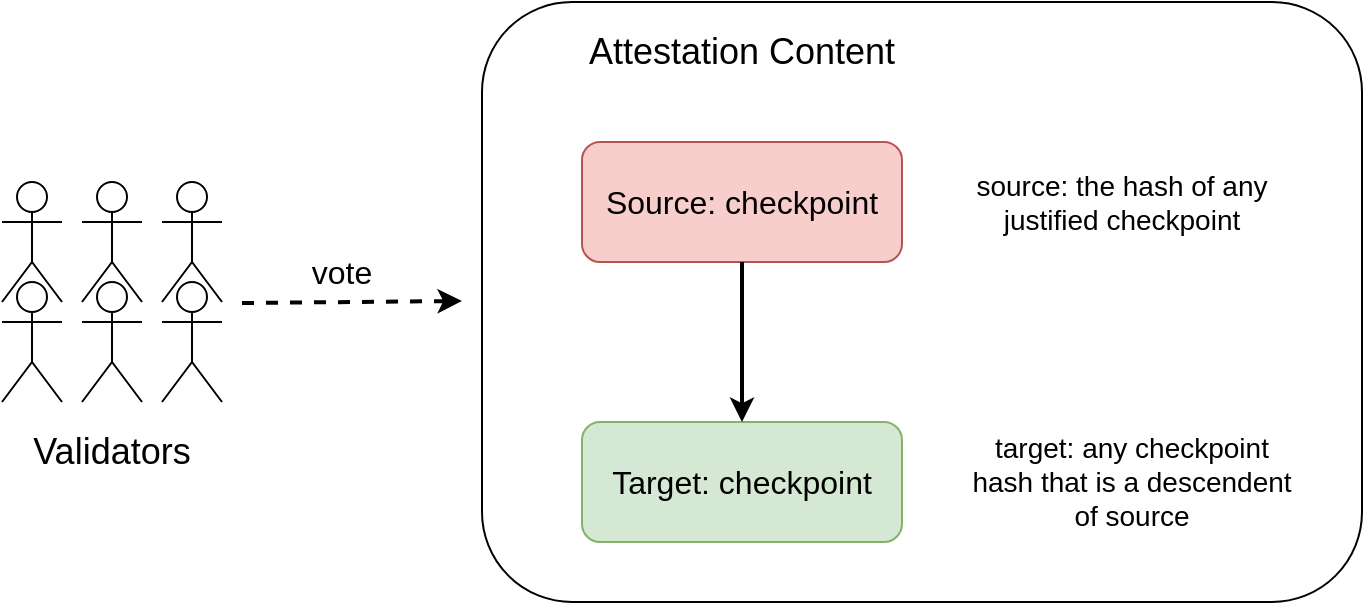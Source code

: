 <mxfile version="20.5.1" type="github">
  <diagram id="YoJwAZ-RUl3W-m6Xv1cu" name="Page-1">
    <mxGraphModel dx="1426" dy="794" grid="1" gridSize="10" guides="1" tooltips="1" connect="1" arrows="1" fold="1" page="1" pageScale="1" pageWidth="850" pageHeight="1100" math="0" shadow="0">
      <root>
        <mxCell id="0" />
        <mxCell id="1" parent="0" />
        <mxCell id="VXQNlc5EsyGMvSzH5ayx-6" value="" style="rounded=1;whiteSpace=wrap;html=1;fontSize=14;fillColor=default;" vertex="1" parent="1">
          <mxGeometry x="310" y="310" width="440" height="300" as="geometry" />
        </mxCell>
        <mxCell id="VXQNlc5EsyGMvSzH5ayx-1" value="&lt;font style=&quot;font-size: 16px;&quot;&gt;Source: checkpoint&lt;/font&gt;" style="rounded=1;whiteSpace=wrap;html=1;fillColor=#f8cecc;strokeColor=#b85450;" vertex="1" parent="1">
          <mxGeometry x="360" y="380" width="160" height="60" as="geometry" />
        </mxCell>
        <mxCell id="VXQNlc5EsyGMvSzH5ayx-2" value="&lt;font style=&quot;font-size: 16px;&quot;&gt;Target: checkpoint&lt;/font&gt;" style="rounded=1;whiteSpace=wrap;html=1;fillColor=#d5e8d4;strokeColor=#82b366;" vertex="1" parent="1">
          <mxGeometry x="360" y="520" width="160" height="60" as="geometry" />
        </mxCell>
        <mxCell id="VXQNlc5EsyGMvSzH5ayx-3" value="&lt;font style=&quot;font-size: 14px;&quot;&gt;source:&amp;nbsp;the hash of any justified checkpoint&lt;/font&gt;" style="text;html=1;strokeColor=none;fillColor=none;align=center;verticalAlign=middle;whiteSpace=wrap;rounded=0;" vertex="1" parent="1">
          <mxGeometry x="550" y="390" width="160" height="40" as="geometry" />
        </mxCell>
        <mxCell id="VXQNlc5EsyGMvSzH5ayx-4" value="&lt;font style=&quot;font-size: 14px;&quot;&gt;target:&amp;nbsp;any checkpoint hash that is a descendent of source&lt;/font&gt;" style="text;html=1;strokeColor=none;fillColor=none;align=center;verticalAlign=middle;whiteSpace=wrap;rounded=0;" vertex="1" parent="1">
          <mxGeometry x="550" y="530" width="170" height="40" as="geometry" />
        </mxCell>
        <mxCell id="VXQNlc5EsyGMvSzH5ayx-5" value="" style="endArrow=classic;html=1;rounded=0;fontSize=14;strokeWidth=2;exitX=0.5;exitY=1;exitDx=0;exitDy=0;entryX=0.5;entryY=0;entryDx=0;entryDy=0;" edge="1" parent="1" source="VXQNlc5EsyGMvSzH5ayx-1" target="VXQNlc5EsyGMvSzH5ayx-2">
          <mxGeometry width="50" height="50" relative="1" as="geometry">
            <mxPoint x="400" y="520" as="sourcePoint" />
            <mxPoint x="450" y="470" as="targetPoint" />
          </mxGeometry>
        </mxCell>
        <mxCell id="VXQNlc5EsyGMvSzH5ayx-7" value="&lt;font style=&quot;font-size: 18px;&quot;&gt;Attestation Content&lt;/font&gt;" style="text;html=1;strokeColor=none;fillColor=none;align=center;verticalAlign=middle;whiteSpace=wrap;rounded=0;fontSize=14;" vertex="1" parent="1">
          <mxGeometry x="345" y="320" width="190" height="30" as="geometry" />
        </mxCell>
        <mxCell id="VXQNlc5EsyGMvSzH5ayx-8" value="" style="shape=umlActor;verticalLabelPosition=bottom;verticalAlign=top;html=1;outlineConnect=0;fontSize=18;fillColor=default;" vertex="1" parent="1">
          <mxGeometry x="70" y="400" width="30" height="60" as="geometry" />
        </mxCell>
        <mxCell id="VXQNlc5EsyGMvSzH5ayx-9" value="" style="shape=umlActor;verticalLabelPosition=bottom;verticalAlign=top;html=1;outlineConnect=0;fontSize=18;fillColor=default;" vertex="1" parent="1">
          <mxGeometry x="110" y="400" width="30" height="60" as="geometry" />
        </mxCell>
        <mxCell id="VXQNlc5EsyGMvSzH5ayx-10" value="" style="shape=umlActor;verticalLabelPosition=bottom;verticalAlign=top;html=1;outlineConnect=0;fontSize=18;fillColor=default;" vertex="1" parent="1">
          <mxGeometry x="150" y="400" width="30" height="60" as="geometry" />
        </mxCell>
        <mxCell id="VXQNlc5EsyGMvSzH5ayx-11" value="" style="shape=umlActor;verticalLabelPosition=bottom;verticalAlign=top;html=1;outlineConnect=0;fontSize=18;fillColor=default;" vertex="1" parent="1">
          <mxGeometry x="70" y="450" width="30" height="60" as="geometry" />
        </mxCell>
        <mxCell id="VXQNlc5EsyGMvSzH5ayx-12" value="" style="shape=umlActor;verticalLabelPosition=bottom;verticalAlign=top;html=1;outlineConnect=0;fontSize=18;fillColor=default;" vertex="1" parent="1">
          <mxGeometry x="110" y="450" width="30" height="60" as="geometry" />
        </mxCell>
        <mxCell id="VXQNlc5EsyGMvSzH5ayx-13" value="Validators" style="text;html=1;strokeColor=none;fillColor=none;align=center;verticalAlign=middle;whiteSpace=wrap;rounded=0;fontSize=18;" vertex="1" parent="1">
          <mxGeometry x="95" y="520" width="60" height="30" as="geometry" />
        </mxCell>
        <mxCell id="VXQNlc5EsyGMvSzH5ayx-14" value="" style="shape=umlActor;verticalLabelPosition=bottom;verticalAlign=top;html=1;outlineConnect=0;fontSize=18;fillColor=default;" vertex="1" parent="1">
          <mxGeometry x="150" y="450" width="30" height="60" as="geometry" />
        </mxCell>
        <mxCell id="VXQNlc5EsyGMvSzH5ayx-15" value="" style="endArrow=classic;html=1;rounded=0;strokeWidth=2;fontSize=18;dashed=1;" edge="1" parent="1">
          <mxGeometry width="50" height="50" relative="1" as="geometry">
            <mxPoint x="190" y="460.5" as="sourcePoint" />
            <mxPoint x="300" y="459.5" as="targetPoint" />
          </mxGeometry>
        </mxCell>
        <mxCell id="VXQNlc5EsyGMvSzH5ayx-16" value="&lt;span style=&quot;font-size: 16px;&quot;&gt;vote&lt;/span&gt;" style="text;html=1;strokeColor=none;fillColor=none;align=center;verticalAlign=middle;whiteSpace=wrap;rounded=0;fontSize=18;" vertex="1" parent="1">
          <mxGeometry x="210" y="430" width="60" height="30" as="geometry" />
        </mxCell>
      </root>
    </mxGraphModel>
  </diagram>
</mxfile>
